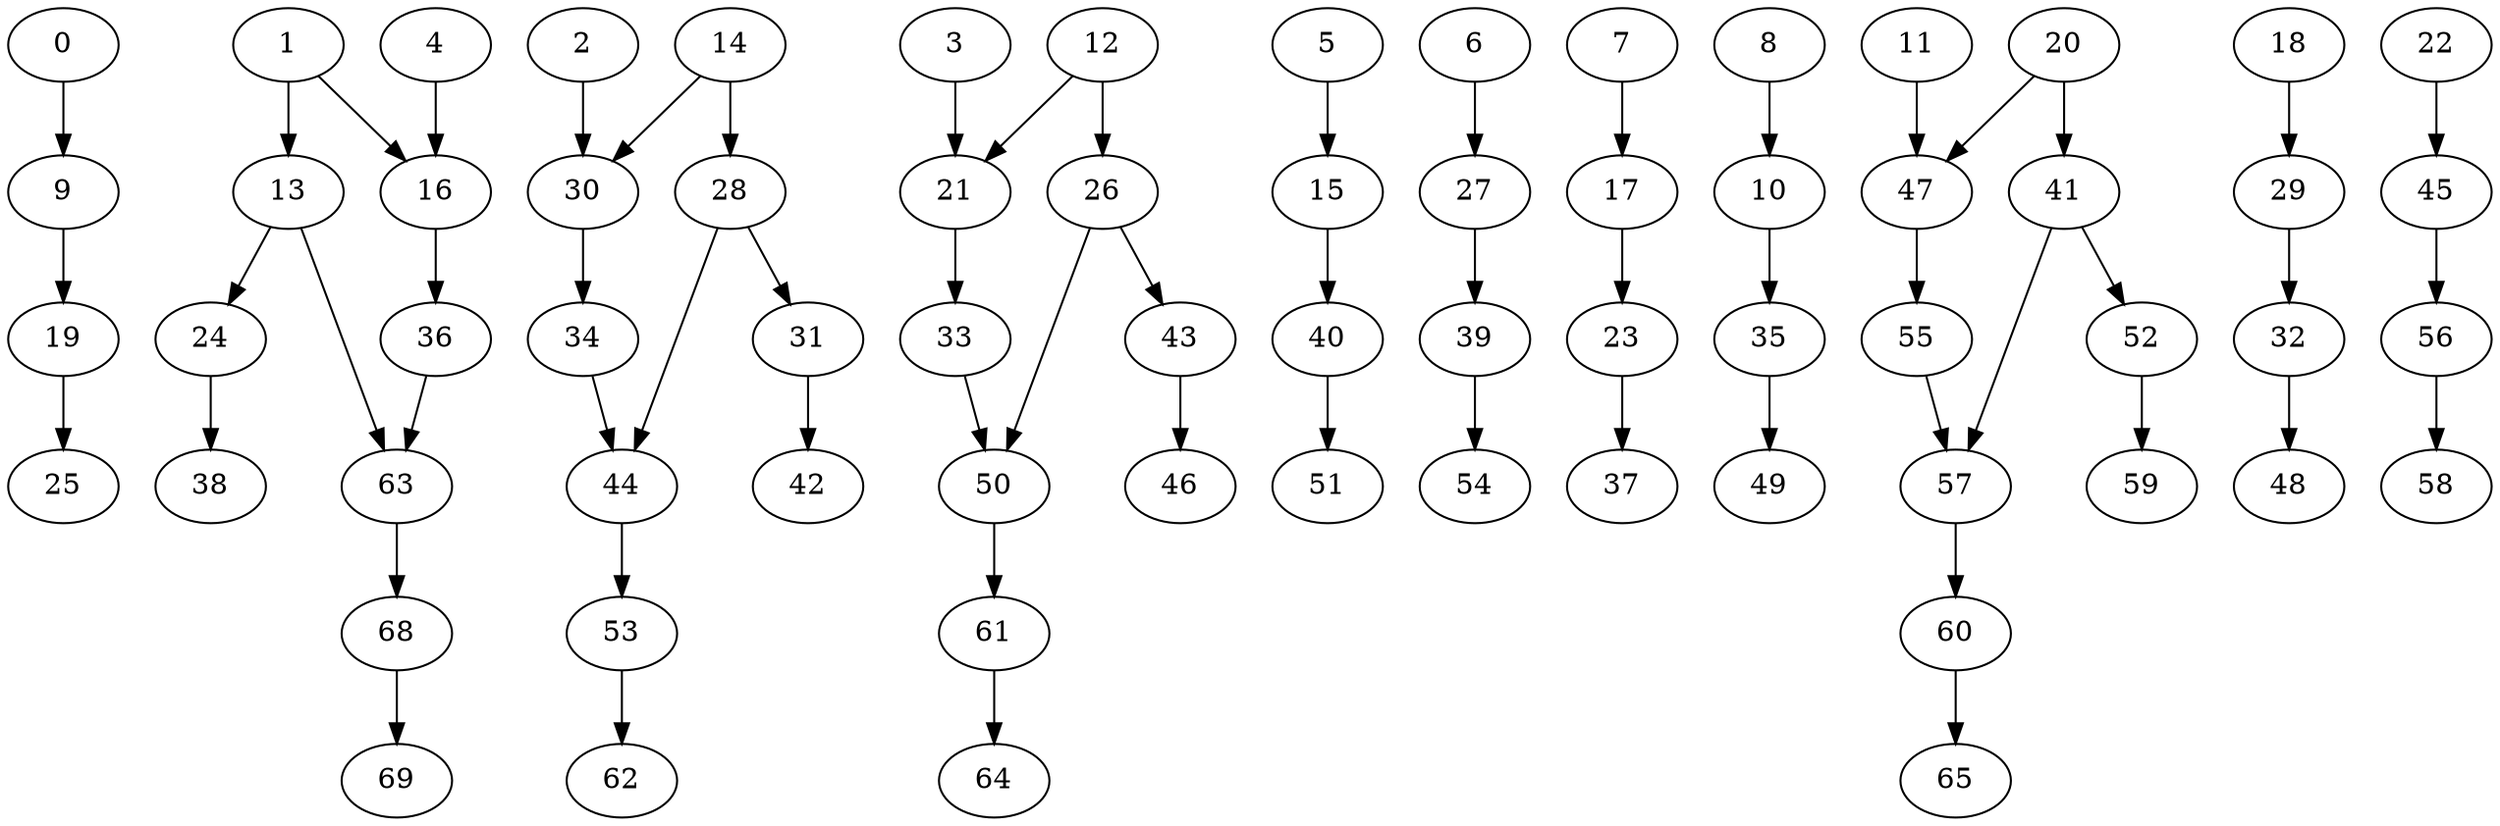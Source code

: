 digraph G {
0 [count=0, tid=6];
1 [count=0, tid=11];
2 [count=0, tid=1];
3 [count=0, tid=2];
4 [count=0, tid=0];
5 [count=0, tid=7];
6 [count=0, tid=9];
7 [count=0, tid=10];
8 [count=0, tid=8];
9 [count=1, tid=6];
10 [count=1, tid=8];
11 [count=0, tid=3];
12 [count=0, tid=13];
13 [count=1, tid=11];
14 [count=0, tid=12];
15 [count=1, tid=7];
16 [count=1, tid=0];
17 [count=1, tid=10];
18 [count=0, tid=4];
19 [count=2, tid=6];
20 [count=0, tid=14];
21 [count=1, tid=2];
22 [count=0, tid=5];
23 [count=2, tid=10];
24 [count=2, tid=11];
25 [count=3, tid=6];
26 [count=1, tid=13];
27 [count=1, tid=9];
28 [count=1, tid=12];
29 [count=1, tid=4];
30 [count=1, tid=1];
31 [count=2, tid=12];
32 [count=2, tid=4];
33 [count=2, tid=2];
34 [count=2, tid=1];
35 [count=2, tid=8];
36 [count=2, tid=0];
37 [count=3, tid=10];
38 [count=3, tid=11];
39 [count=2, tid=9];
40 [count=2, tid=7];
41 [count=1, tid=14];
42 [count=3, tid=12];
43 [count=2, tid=13];
44 [count=3, tid=1];
45 [count=1, tid=5];
46 [count=3, tid=13];
47 [count=1, tid=3];
48 [count=3, tid=4];
49 [count=3, tid=8];
50 [count=3, tid=2];
51 [count=3, tid=7];
52 [count=2, tid=14];
53 [count=4, tid=1];
54 [count=3, tid=9];
55 [count=2, tid=3];
56 [count=2, tid=5];
57 [count=3, tid=3];
58 [count=3, tid=5];
59 [count=3, tid=14];
60 [count=4, tid=3];
61 [count=4, tid=2];
62 [count=5, tid=1];
63 [count=3, tid=0];
64 [count=5, tid=2];
65 [count=5, tid=3];
68 [count=4, tid=0];
69 [count=5, tid=0];
0->9 ;
1->13 ;
1->16 ;
2->30 ;
3->21 ;
4->16 ;
5->15 ;
6->27 ;
7->17 ;
8->10 ;
9->19 ;
10->35 ;
11->47 ;
12->21 ;
12->26 ;
13->24 ;
13->63 ;
14->28 ;
14->30 ;
15->40 ;
16->36 ;
17->23 ;
18->29 ;
19->25 ;
20->41 ;
20->47 ;
21->33 ;
22->45 ;
23->37 ;
24->38 ;
26->43 ;
26->50 ;
27->39 ;
28->31 ;
28->44 ;
29->32 ;
30->34 ;
31->42 ;
32->48 ;
33->50 ;
34->44 ;
35->49 ;
36->63 ;
39->54 ;
40->51 ;
41->52 ;
41->57 ;
43->46 ;
44->53 ;
45->56 ;
47->55 ;
50->61 ;
52->59 ;
53->62 ;
55->57 ;
56->58 ;
57->60 ;
60->65 ;
61->64 ;
63->68 ;
68->69 ;
}
